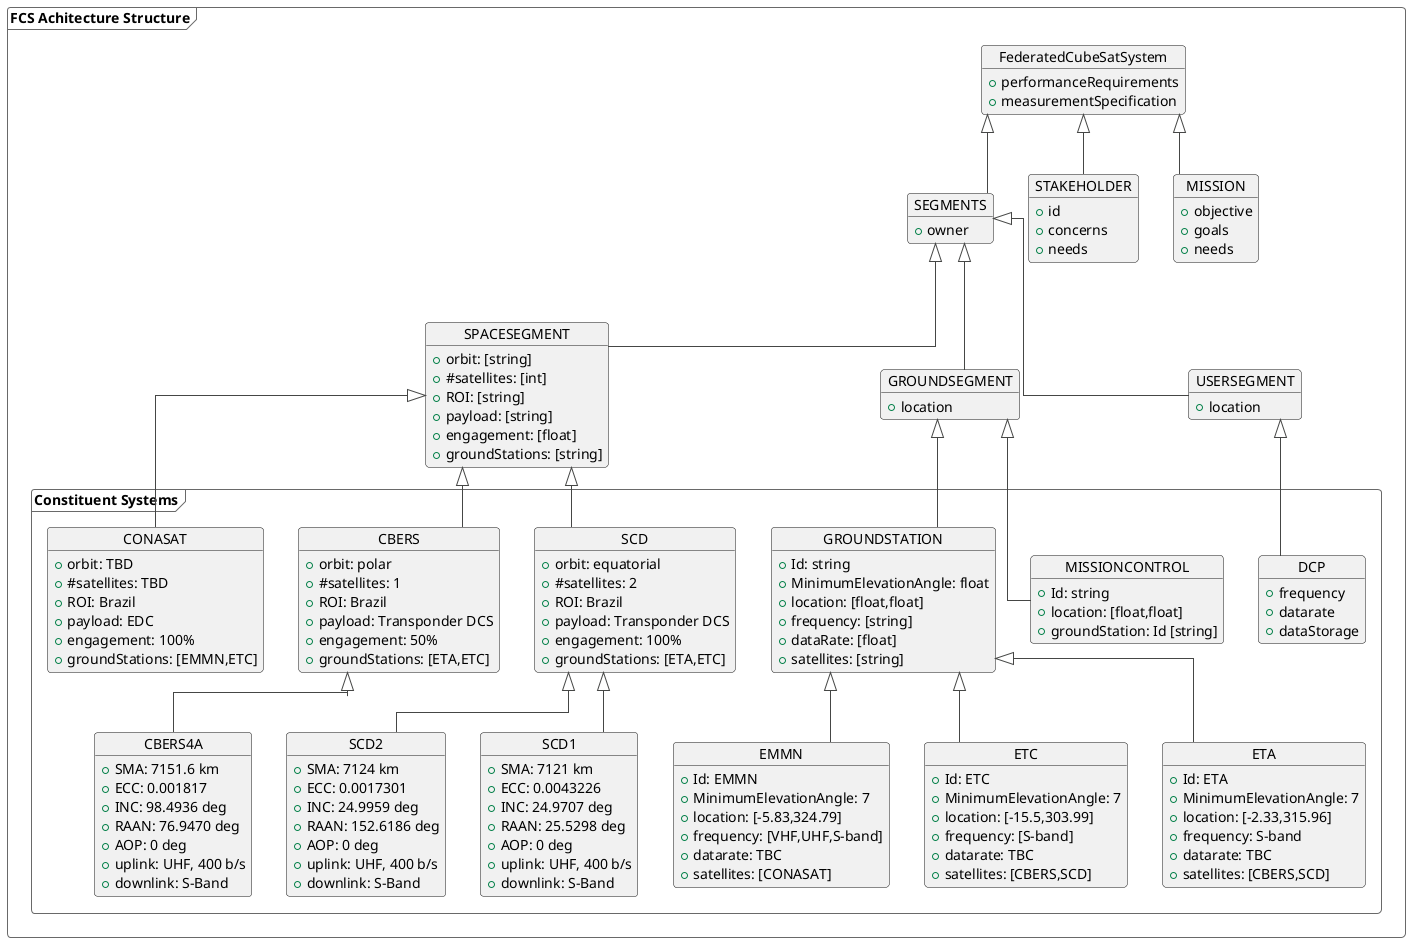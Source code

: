 @startuml architecturalprofile

skinparam Linetype ortho
' !theme blueprint
' !theme amiga
' !theme crt-green
' !theme mars
' !theme plain
' !theme reddress-darkred
' !theme reddress-lightblue
' !theme sandstone
' !theme sketchy
' !theme sketchy-outline
' !theme spacelab-white
!theme vibrant


frame "FCS Achitecture Structure" {

    object FederatedCubeSatSystem {
        +performanceRequirements
        +measurementSpecification
    }

    object SEGMENTS {
        +owner
    }
    object STAKEHOLDER {
        +id
        +concerns
        +needs
    }
    object MISSION {
        +objective
        +goals
        +needs
    }

    FederatedCubeSatSystem ^-- SEGMENTS
    FederatedCubeSatSystem ^-- STAKEHOLDER
    FederatedCubeSatSystem ^-- MISSION

    object SPACESEGMENT {
        +orbit: [string]
        +#satellites: [int]
        +ROI: [string]
        +payload: [string]
        +engagement: [float]
        +groundStations: [string]
    }
    object GROUNDSEGMENT {
        +location
    }
    object USERSEGMENT {
        +location
    }

    SEGMENTS ^-- SPACESEGMENT
    SEGMENTS ^-- GROUNDSEGMENT
    SEGMENTS ^-- USERSEGMENT
    
    frame "Constituent Systems" as cs {
        object SCD {
        +orbit: equatorial
        +#satellites: 2
        +ROI: Brazil
        +payload: Transponder DCS
        +engagement: 100%
        +groundStations: [ETA,ETC]
    }
    object CBERS {
        +orbit: polar
        +#satellites: 1
        +ROI: Brazil
        +payload: Transponder DCS
        +engagement: 50%
        +groundStations: [ETA,ETC]
    }
    object CONASAT {
        +orbit: TBD
        +#satellites: TBD
        +ROI: Brazil
        +payload: EDC
        +engagement: 100%
        +groundStations: [EMMN,ETC]
    }
    ' object CATARINA {
    '     +orbit: TBD
    '     +#satellites: 0
    '     +ROI: TBD
    '     +payload: EDC
    '     +engagement: TBD
    ' }

    SPACESEGMENT ^-- SCD
    SPACESEGMENT ^-- CBERS
    SPACESEGMENT ^-- CONASAT
    ' SPACESEGMENT ^-- CATARINA

    object GROUNDSTATION {
        +Id: string
        +MinimumElevationAngle: float
        +location: [float,float]
        +frequency: [string]
        +dataRate: [float]
        +satellites: [string]
    }
    object MISSIONCONTROL {
        +Id: string
        +location: [float,float]
        +groundStation: Id [string]
    }

    GROUNDSEGMENT ^-- GROUNDSTATION
    GROUNDSEGMENT ^-- MISSIONCONTROL

    object DCP {
        +frequency
        +datarate
        +dataStorage
    }

    USERSEGMENT ^-- DCP

    object SCD1 {
        ' +TLE1: 22490U 93009B   22062.68172372  .00000315  00000-0  36869-4 0  9991
        ' +TLE2: 22490  24.9688 147.4435 0043082 138.7341 352.8685 14.44649554534249
        +SMA: 7121 km
        +ECC: 0.0043226
        +INC: 24.9707 deg 
        +RAAN: 25.5298 deg
        +AOP: 0 deg
        +uplink: UHF, 400 b/s
        +downlink: S-Band
    }
    object SCD2 {
        ' +TLE1: 25504U 98060A   22063.14270493  .00000285  00000-0  29770-4 0  9996
        ' +TLE2: 25504  24.9969 358.6150 0017354 152.6186 331.7953 14.44165264233965
        +SMA: 7124 km
        +ECC: 0.0017301
        +INC: 24.9959 deg 
        +RAAN: 152.6186 deg
        +AOP: 0 deg
        +uplink: UHF, 400 b/s
        +downlink: S-Band
    }
    object CBERS4A {
        ' +TLE1: 40336U 14079A   22063.09024170  .00000021  00000-0  22404-4 0  9992
        ' +TLE2: 40336  98.4936 138.6168 0001817  76.9470 283.1933 14.35446246379298
        +SMA: 7151.6 km
        +ECC: 0.001817
        +INC: 98.4936 deg 
        +RAAN: 76.9470 deg
        +AOP: 0 deg
        +uplink: UHF, 400 b/s
        +downlink: S-Band
    }

    SCD ^-- SCD1
    SCD ^-- SCD2
    CBERS ^-- CBERS4A

    object EMMN {
        +Id: EMMN
        +MinimumElevationAngle: 7
        +location: [-5.83,324.79]
        +frequency: [VHF,UHF,S-band]  
        +datarate: TBC
        +satellites: [CONASAT]
    }
    object ETC {
        +Id: ETC
        +MinimumElevationAngle: 7
        +location: [-15.5,303.99]
        +frequency: [S-band]
        +datarate: TBC
        +satellites: [CBERS,SCD]
    }
    object ETA {
        +Id: ETA
        +MinimumElevationAngle: 7
        +location: [-2.33,315.96]
        +frequency: S-band
        +datarate: TBC
        +satellites: [CBERS,SCD]
    }

    GROUNDSTATION ^-- EMMN
    GROUNDSTATION ^-- ETC
    GROUNDSTATION ^-- ETA
    }

}

@enduml